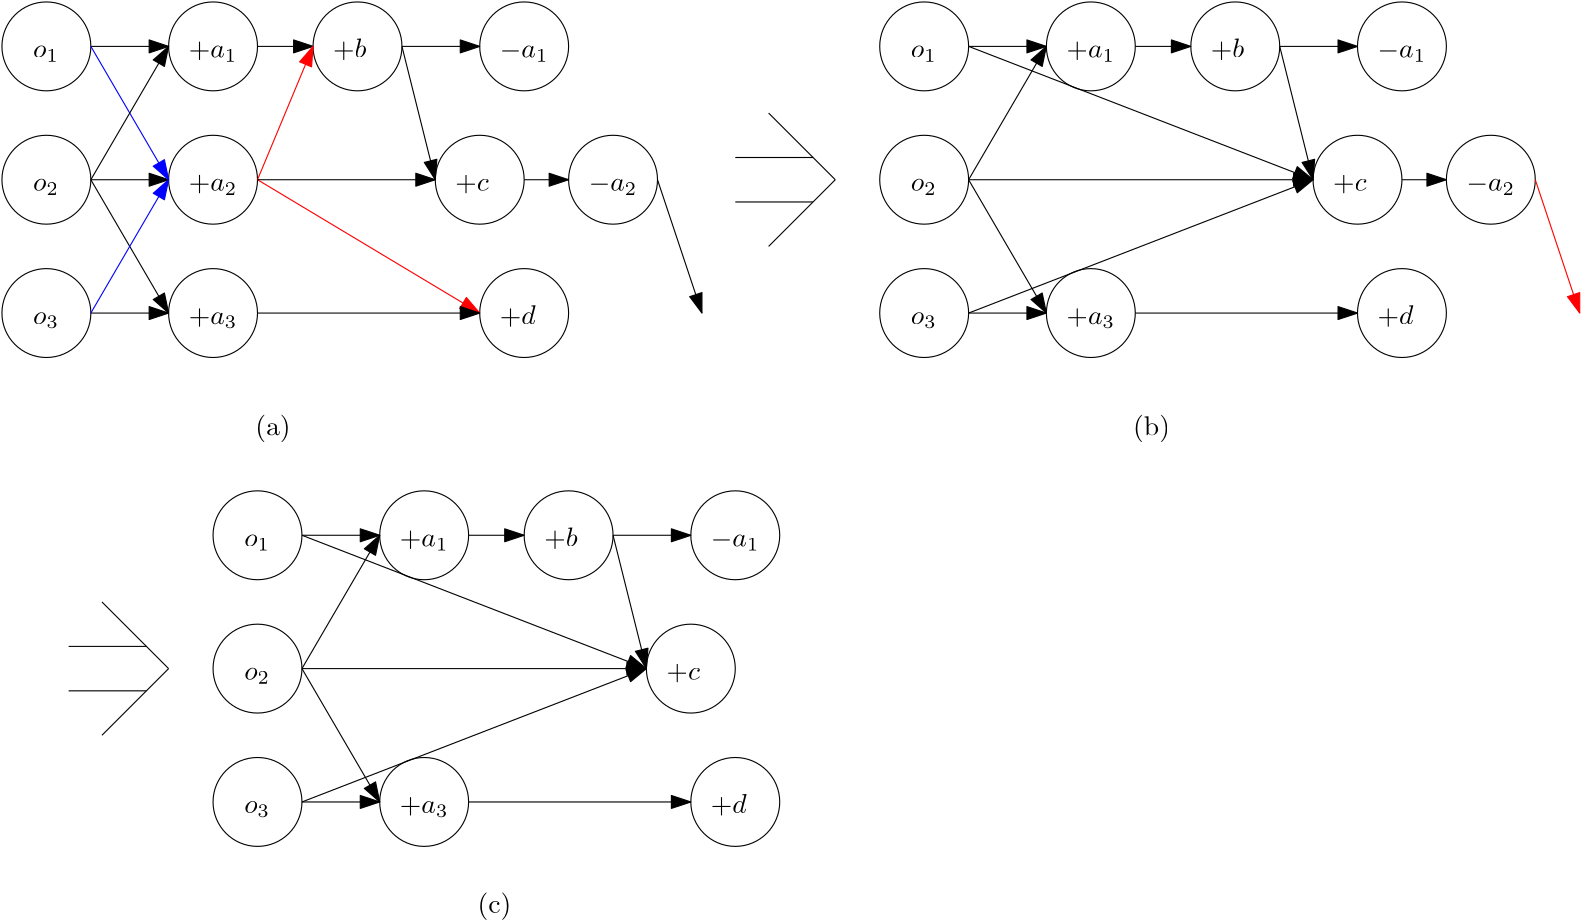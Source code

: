 <?xml version="1.0"?>
<!DOCTYPE ipe SYSTEM "ipe.dtd">
<ipe version="70107" creator="Ipe 7.1.7">
<info created="D:20151003110714" modified="D:20171229161424"/>
<preamble>\usepackage[version=0.96]{pgf}
\usepackage{tikz}
\usetikzlibrary{arrows,shapes,snakes,automata,backgrounds,petri}
\usepackage[latin1]{inputenc}
\usepackage{verbatim}</preamble>
<ipestyle name="basic">
<symbol name="arrow/arc(spx)">
<path stroke="sym-stroke" fill="sym-stroke" pen="sym-pen">
0 0 m
-1 0.333 l
-1 -0.333 l
h
</path>
</symbol>
<symbol name="arrow/farc(spx)">
<path stroke="sym-stroke" fill="white" pen="sym-pen">
0 0 m
-1 0.333 l
-1 -0.333 l
h
</path>
</symbol>
<symbol name="arrow/ptarc(spx)">
<path stroke="sym-stroke" fill="sym-stroke" pen="sym-pen">
0 0 m
-1 0.333 l
-0.8 0 l
-1 -0.333 l
h
</path>
</symbol>
<symbol name="arrow/fptarc(spx)">
<path stroke="sym-stroke" fill="white" pen="sym-pen">
0 0 m
-1 0.333 l
-0.8 0 l
-1 -0.333 l
h
</path>
</symbol>
<symbol name="mark/circle(sx)" transformations="translations">
<path fill="sym-stroke">
0.6 0 0 0.6 0 0 e
0.4 0 0 0.4 0 0 e
</path>
</symbol>
<symbol name="mark/disk(sx)" transformations="translations">
<path fill="sym-stroke">
0.6 0 0 0.6 0 0 e
</path>
</symbol>
<symbol name="mark/fdisk(sfx)" transformations="translations">
<group>
<path fill="sym-fill">
0.5 0 0 0.5 0 0 e
</path>
<path fill="sym-stroke" fillrule="eofill">
0.6 0 0 0.6 0 0 e
0.4 0 0 0.4 0 0 e
</path>
</group>
</symbol>
<symbol name="mark/box(sx)" transformations="translations">
<path fill="sym-stroke" fillrule="eofill">
-0.6 -0.6 m
0.6 -0.6 l
0.6 0.6 l
-0.6 0.6 l
h
-0.4 -0.4 m
0.4 -0.4 l
0.4 0.4 l
-0.4 0.4 l
h
</path>
</symbol>
<symbol name="mark/square(sx)" transformations="translations">
<path fill="sym-stroke">
-0.6 -0.6 m
0.6 -0.6 l
0.6 0.6 l
-0.6 0.6 l
h
</path>
</symbol>
<symbol name="mark/fsquare(sfx)" transformations="translations">
<group>
<path fill="sym-fill">
-0.5 -0.5 m
0.5 -0.5 l
0.5 0.5 l
-0.5 0.5 l
h
</path>
<path fill="sym-stroke" fillrule="eofill">
-0.6 -0.6 m
0.6 -0.6 l
0.6 0.6 l
-0.6 0.6 l
h
-0.4 -0.4 m
0.4 -0.4 l
0.4 0.4 l
-0.4 0.4 l
h
</path>
</group>
</symbol>
<symbol name="mark/cross(sx)" transformations="translations">
<group>
<path fill="sym-stroke">
-0.43 -0.57 m
0.57 0.43 l
0.43 0.57 l
-0.57 -0.43 l
h
</path>
<path fill="sym-stroke">
-0.43 0.57 m
0.57 -0.43 l
0.43 -0.57 l
-0.57 0.43 l
h
</path>
</group>
</symbol>
<symbol name="arrow/fnormal(spx)">
<path stroke="sym-stroke" fill="white" pen="sym-pen">
0 0 m
-1 0.333 l
-1 -0.333 l
h
</path>
</symbol>
<symbol name="arrow/pointed(spx)">
<path stroke="sym-stroke" fill="sym-stroke" pen="sym-pen">
0 0 m
-1 0.333 l
-0.8 0 l
-1 -0.333 l
h
</path>
</symbol>
<symbol name="arrow/fpointed(spx)">
<path stroke="sym-stroke" fill="white" pen="sym-pen">
0 0 m
-1 0.333 l
-0.8 0 l
-1 -0.333 l
h
</path>
</symbol>
<symbol name="arrow/linear(spx)">
<path stroke="sym-stroke" pen="sym-pen">
-1 0.333 m
0 0 l
-1 -0.333 l
</path>
</symbol>
<symbol name="arrow/fdouble(spx)">
<path stroke="sym-stroke" fill="white" pen="sym-pen">
0 0 m
-1 0.333 l
-1 -0.333 l
h
-1 0 m
-2 0.333 l
-2 -0.333 l
h
</path>
</symbol>
<symbol name="arrow/double(spx)">
<path stroke="sym-stroke" fill="sym-stroke" pen="sym-pen">
0 0 m
-1 0.333 l
-1 -0.333 l
h
-1 0 m
-2 0.333 l
-2 -0.333 l
h
</path>
</symbol>
<pen name="heavier" value="0.8"/>
<pen name="fat" value="1.2"/>
<pen name="ultrafat" value="2"/>
<symbolsize name="large" value="5"/>
<symbolsize name="small" value="2"/>
<symbolsize name="tiny" value="1.1"/>
<arrowsize name="large" value="10"/>
<arrowsize name="small" value="5"/>
<arrowsize name="tiny" value="3"/>
<color name="red" value="1 0 0"/>
<color name="green" value="0 1 0"/>
<color name="blue" value="0 0 1"/>
<color name="yellow" value="1 1 0"/>
<color name="orange" value="1 0.647 0"/>
<color name="gold" value="1 0.843 0"/>
<color name="purple" value="0.627 0.125 0.941"/>
<color name="gray" value="0.745"/>
<color name="brown" value="0.647 0.165 0.165"/>
<color name="navy" value="0 0 0.502"/>
<color name="pink" value="1 0.753 0.796"/>
<color name="seagreen" value="0.18 0.545 0.341"/>
<color name="turquoise" value="0.251 0.878 0.816"/>
<color name="violet" value="0.933 0.51 0.933"/>
<color name="darkblue" value="0 0 0.545"/>
<color name="darkcyan" value="0 0.545 0.545"/>
<color name="darkgray" value="0.663"/>
<color name="darkgreen" value="0 0.392 0"/>
<color name="darkmagenta" value="0.545 0 0.545"/>
<color name="darkorange" value="1 0.549 0"/>
<color name="darkred" value="0.545 0 0"/>
<color name="lightblue" value="0.678 0.847 0.902"/>
<color name="lightcyan" value="0.878 1 1"/>
<color name="lightgray" value="0.827"/>
<color name="lightgreen" value="0.565 0.933 0.565"/>
<color name="lightyellow" value="1 1 0.878"/>
<dashstyle name="dashed" value="[4] 0"/>
<dashstyle name="dotted" value="[1 3] 0"/>
<dashstyle name="dash dotted" value="[4 2 1 2] 0"/>
<dashstyle name="dash dot dotted" value="[4 2 1 2 1 2] 0"/>
<textsize name="large" value="\large"/>
<textsize name="small" value="\small"/>
<textsize name="tiny" value="\tiny"/>
<textsize name="Large" value="\Large"/>
<textsize name="LARGE" value="\LARGE"/>
<textsize name="huge" value="\huge"/>
<textsize name="Huge" value="\Huge"/>
<textsize name="footnote" value="\footnotesize"/>
<textstyle name="center" begin="\begin{center}" end="\end{center}"/>
<textstyle name="itemize" begin="\begin{itemize}" end="\end{itemize}"/>
<textstyle name="item" begin="\begin{itemize}\item{}" end="\end{itemize}"/>
<gridsize name="4 pts" value="4"/>
<gridsize name="8 pts (~3 mm)" value="8"/>
<gridsize name="16 pts (~6 mm)" value="16"/>
<gridsize name="32 pts (~12 mm)" value="32"/>
<gridsize name="10 pts (~3.5 mm)" value="10"/>
<gridsize name="20 pts (~7 mm)" value="20"/>
<gridsize name="14 pts (~5 mm)" value="14"/>
<gridsize name="28 pts (~10 mm)" value="28"/>
<gridsize name="56 pts (~20 mm)" value="56"/>
<anglesize name="90 deg" value="90"/>
<anglesize name="60 deg" value="60"/>
<anglesize name="45 deg" value="45"/>
<anglesize name="30 deg" value="30"/>
<anglesize name="22.5 deg" value="22.5"/>
<tiling name="falling" angle="-60" step="4" width="1"/>
<tiling name="rising" angle="30" step="4" width="1"/>
</ipestyle>
<page>
<layer name="alpha"/>
<view layers="alpha" active="alpha"/>
<path layer="alpha" stroke="black" arrow="normal/normal">
36 448 m
64 448 l
</path>
<path matrix="1 0 0 1 -272 64" stroke="black">
16 0 0 16 352 384 e
</path>
<text matrix="1 0 0 1 7.205 8" transformations="translations" pos="64 436" stroke="black" type="label" width="17.484" height="5.816" depth="1.49" valign="baseline">$+a_1$</text>
<path matrix="1 0 0 1 -332 64" stroke="black">
16 0 0 16 352 384 e
</path>
<text matrix="1 0 0 1 -48.795 8" transformations="translations" pos="64 436" stroke="black" type="label" width="9.298" height="4.294" depth="1.49" valign="baseline">$o_1$</text>
<path matrix="1 0 0 1 0 -48" stroke="black" arrow="normal/normal">
36 448 m
64 448 l
</path>
<path matrix="1 0 0 1 -272 16" stroke="black">
16 0 0 16 352 384 e
</path>
<text matrix="1 0 0 1 7.205 -40" transformations="translations" pos="64 436" stroke="black" type="label" width="17.484" height="5.816" depth="1.49" valign="baseline">$+a_2$</text>
<path matrix="1 0 0 1 -332 16" stroke="black">
16 0 0 16 352 384 e
</path>
<text matrix="1 0 0 1 -48.795 -40" transformations="translations" pos="64 436" stroke="black" type="label" width="9.298" height="4.294" depth="1.49" valign="baseline">$o_2$</text>
<path matrix="1 0 0 1 0 -96" stroke="black" arrow="normal/normal">
36 448 m
64 448 l
</path>
<path matrix="1 0 0 1 -272 -32" stroke="black">
16 0 0 16 352 384 e
</path>
<text matrix="1 0 0 1 7.205 -88" transformations="translations" pos="64 436" stroke="black" type="label" width="17.484" height="5.816" depth="1.49" valign="baseline">$+a_3$</text>
<path matrix="1 0 0 1 -332 -32" stroke="black">
16 0 0 16 352 384 e
</path>
<text matrix="1 0 0 1 -48.795 -88" transformations="translations" pos="64 436" stroke="black" type="label" width="9.298" height="4.294" depth="1.49" valign="baseline">$o_3$</text>
<path stroke="blue" arrow="normal/normal">
36 448 m
64 400 l
</path>
<path stroke="black" arrow="normal/normal">
36 400 m
64 448 l
</path>
<path stroke="black" arrow="normal/normal">
36 400 m
64 352 l
</path>
<path stroke="blue" arrow="normal/normal">
36 352 m
64 400 l
</path>
<path matrix="1 0 0 1 -220 64" stroke="black">
16 0 0 16 352 384 e
</path>
<text matrix="1 0 0 1 59.205 8" transformations="translations" pos="64 436" stroke="black" type="label" width="12.024" height="6.919" depth="0.83" valign="baseline">$+b$</text>
<path matrix="1 0 0 1 -160 64" stroke="black">
16 0 0 16 352 384 e
</path>
<text matrix="1 0 0 1 119.205 8" transformations="translations" pos="64 436" stroke="black" type="label" width="17.484" height="5.816" depth="1.49" valign="baseline">$-a_1$</text>
<path matrix="1 0 0 1 -160 -32" stroke="black">
16 0 0 16 352 384 e
</path>
<text matrix="1 0 0 1 119.205 -88" transformations="translations" pos="64 436" stroke="black" type="label" width="12.934" height="6.919" depth="0.83" valign="baseline">$+d$</text>
<path stroke="black" arrow="normal/normal">
96 448 m
116 448 l
</path>
<path stroke="black" arrow="normal/normal">
148 448 m
176 448 l
</path>
<path stroke="red" arrow="normal/normal">
96 400 m
116 448 l
</path>
<path stroke="red" arrow="normal/normal">
96 400 m
176 352 l
</path>
<path stroke="black" arrow="normal/normal">
96 352 m
176 352 l
</path>
<path matrix="1 0 0 1 -176 16" stroke="black">
16 0 0 16 352 384 e
</path>
<text matrix="1 0 0 1 103.205 -40" transformations="translations" pos="64 436" stroke="black" type="label" width="12.06" height="5.812" depth="0.83" valign="baseline">$+c$</text>
<path stroke="black" arrow="normal/normal">
148 448 m
160 400 l
</path>
<path stroke="black" arrow="normal/normal">
96 400 m
160 400 l
</path>
<path matrix="1 0 0 1 -128 16" stroke="black">
16 0 0 16 352 384 e
</path>
<text matrix="1 0 0 1 151.205 -40" transformations="translations" pos="64 436" stroke="black" type="label" width="17.484" height="5.816" depth="1.49" valign="baseline">$-a_2$</text>
<path matrix="1 0 0 1 -16 0" stroke="black" arrow="normal/normal">
208 400 m
224 400 l
</path>
<path stroke="black">
268 408 m
296 408 l
</path>
<path stroke="black">
268 392 m
296 392 l
</path>
<path stroke="black">
280 424 m
304 400 l
</path>
<path stroke="black">
304 400 m
280 376 l
</path>
<path matrix="1 0 0 1 316 0" stroke="black" arrow="normal/normal">
36 448 m
64 448 l
</path>
<path matrix="1 0 0 1 44 64" stroke="black">
16 0 0 16 352 384 e
</path>
<text matrix="1 0 0 1 323.205 8" transformations="translations" pos="64 436" stroke="black" type="label" width="17.484" height="5.816" depth="1.49" valign="baseline">$+a_1$</text>
<path matrix="1 0 0 1 -16 64" stroke="black">
16 0 0 16 352 384 e
</path>
<text matrix="1 0 0 1 267.205 8" transformations="translations" pos="64 436" stroke="black" type="label" width="9.298" height="4.294" depth="1.49" valign="baseline">$o_1$</text>
<path matrix="1 0 0 1 -16 16" stroke="black">
16 0 0 16 352 384 e
</path>
<text matrix="1 0 0 1 267.205 -40" transformations="translations" pos="64 436" stroke="black" type="label" width="9.298" height="4.294" depth="1.49" valign="baseline">$o_2$</text>
<path matrix="1 0 0 1 316 -96" stroke="black" arrow="normal/normal">
36 448 m
64 448 l
</path>
<path matrix="1 0 0 1 44 -32" stroke="black">
16 0 0 16 352 384 e
</path>
<text matrix="1 0 0 1 323.205 -88" transformations="translations" pos="64 436" stroke="black" type="label" width="17.484" height="5.816" depth="1.49" valign="baseline">$+a_3$</text>
<path matrix="1 0 0 1 -16 -32" stroke="black">
16 0 0 16 352 384 e
</path>
<text matrix="1 0 0 1 267.205 -88" transformations="translations" pos="64 436" stroke="black" type="label" width="9.298" height="4.294" depth="1.49" valign="baseline">$o_3$</text>
<path matrix="1 0 0 1 316 0" stroke="black" arrow="normal/normal">
36 400 m
64 448 l
</path>
<path matrix="1 0 0 1 316 0" stroke="black" arrow="normal/normal">
36 400 m
64 352 l
</path>
<path matrix="1 0 0 1 96 64" stroke="black">
16 0 0 16 352 384 e
</path>
<text matrix="1 0 0 1 375.205 8" transformations="translations" pos="64 436" stroke="black" type="label" width="12.024" height="6.919" depth="0.83" valign="baseline">$+b$</text>
<path matrix="1 0 0 1 156 64" stroke="black">
16 0 0 16 352 384 e
</path>
<text matrix="1 0 0 1 435.205 8" transformations="translations" pos="64 436" stroke="black" type="label" width="17.484" height="5.816" depth="1.49" valign="baseline">$-a_1$</text>
<path matrix="1 0 0 1 156 -32" stroke="black">
16 0 0 16 352 384 e
</path>
<text matrix="1 0 0 1 435.205 -88" transformations="translations" pos="64 436" stroke="black" type="label" width="12.934" height="6.919" depth="0.83" valign="baseline">$+d$</text>
<path matrix="1 0 0 1 316 0" stroke="black" arrow="normal/normal">
96 448 m
116 448 l
</path>
<path matrix="1 0 0 1 316 0" stroke="black" arrow="normal/normal">
148 448 m
176 448 l
</path>
<path matrix="1 0 0 1 316 0" stroke="black" arrow="normal/normal">
96 352 m
176 352 l
</path>
<path matrix="1 0 0 1 140 16" stroke="black">
16 0 0 16 352 384 e
</path>
<text matrix="1 0 0 1 419.205 -40" transformations="translations" pos="64 436" stroke="black" type="label" width="12.06" height="5.812" depth="0.83" valign="baseline">$+c$</text>
<path matrix="1 0 0 1 316 0" stroke="black" arrow="normal/normal">
148 448 m
160 400 l
</path>
<path matrix="1 0 0 1 188 16" stroke="black">
16 0 0 16 352 384 e
</path>
<text matrix="1 0 0 1 467.205 -40" transformations="translations" pos="64 436" stroke="black" type="label" width="17.484" height="5.816" depth="1.49" valign="baseline">$-a_2$</text>
<path matrix="1 0 0 1 300 0" stroke="black" arrow="normal/normal">
208 400 m
224 400 l
</path>
<path stroke="black" arrow="normal/normal">
352 448 m
476 400 l
</path>
<path stroke="black" arrow="normal/normal">
352 400 m
476 400 l
</path>
<path stroke="black" arrow="normal/normal">
352 352 m
476 400 l
</path>
<path stroke="black" arrow="normal/normal">
240 400 m
256 352 l
</path>
<path matrix="1 0 0 1 316 0" stroke="red" arrow="normal/normal">
240 400 m
256 352 l
</path>
<path matrix="1 0 0 1 -240 -176" stroke="black">
268 408 m
296 408 l
</path>
<path matrix="1 0 0 1 -240 -176" stroke="black">
268 392 m
296 392 l
</path>
<path matrix="1 0 0 1 -240 -176" stroke="black">
280 424 m
304 400 l
</path>
<path matrix="1 0 0 1 -240 -176" stroke="black">
304 400 m
280 376 l
</path>
<path matrix="1 0 0 1 76 -176" stroke="black" arrow="normal/normal">
36 448 m
64 448 l
</path>
<path matrix="1 0 0 1 -196 -112" stroke="black">
16 0 0 16 352 384 e
</path>
<text matrix="1 0 0 1 83.205 -168" transformations="translations" pos="64 436" stroke="black" type="label" width="17.484" height="5.816" depth="1.49" valign="baseline">$+a_1$</text>
<path matrix="1 0 0 1 -256 -112" stroke="black">
16 0 0 16 352 384 e
</path>
<text matrix="1 0 0 1 27.205 -168" transformations="translations" pos="64 436" stroke="black" type="label" width="9.298" height="4.294" depth="1.49" valign="baseline">$o_1$</text>
<path matrix="1 0 0 1 -256 -160" stroke="black">
16 0 0 16 352 384 e
</path>
<text matrix="1 0 0 1 27.205 -216" transformations="translations" pos="64 436" stroke="black" type="label" width="9.298" height="4.294" depth="1.49" valign="baseline">$o_2$</text>
<path matrix="1 0 0 1 76 -272" stroke="black" arrow="normal/normal">
36 448 m
64 448 l
</path>
<path matrix="1 0 0 1 -196 -208" stroke="black">
16 0 0 16 352 384 e
</path>
<text matrix="1 0 0 1 83.205 -264" transformations="translations" pos="64 436" stroke="black" type="label" width="17.484" height="5.816" depth="1.49" valign="baseline">$+a_3$</text>
<path matrix="1 0 0 1 -256 -208" stroke="black">
16 0 0 16 352 384 e
</path>
<text matrix="1 0 0 1 27.205 -264" transformations="translations" pos="64 436" stroke="black" type="label" width="9.298" height="4.294" depth="1.49" valign="baseline">$o_3$</text>
<path matrix="1 0 0 1 76 -176" stroke="black" arrow="normal/normal">
36 400 m
64 448 l
</path>
<path matrix="1 0 0 1 76 -176" stroke="black" arrow="normal/normal">
36 400 m
64 352 l
</path>
<path matrix="1 0 0 1 -144 -112" stroke="black">
16 0 0 16 352 384 e
</path>
<text matrix="1 0 0 1 135.205 -168" transformations="translations" pos="64 436" stroke="black" type="label" width="12.024" height="6.919" depth="0.83" valign="baseline">$+b$</text>
<path matrix="1 0 0 1 -84 -112" stroke="black">
16 0 0 16 352 384 e
</path>
<text matrix="1 0 0 1 195.205 -168" transformations="translations" pos="64 436" stroke="black" type="label" width="17.484" height="5.816" depth="1.49" valign="baseline">$-a_1$</text>
<path matrix="1 0 0 1 -84 -208" stroke="black">
16 0 0 16 352 384 e
</path>
<text matrix="1 0 0 1 195.205 -264" transformations="translations" pos="64 436" stroke="black" type="label" width="12.934" height="6.919" depth="0.83" valign="baseline">$+d$</text>
<path matrix="1 0 0 1 76 -176" stroke="black" arrow="normal/normal">
96 448 m
116 448 l
</path>
<path matrix="1 0 0 1 76 -176" stroke="black" arrow="normal/normal">
148 448 m
176 448 l
</path>
<path matrix="1 0 0 1 76 -176" stroke="black" arrow="normal/normal">
96 352 m
176 352 l
</path>
<path matrix="1 0 0 1 -100 -160" stroke="black">
16 0 0 16 352 384 e
</path>
<text matrix="1 0 0 1 179.205 -216" transformations="translations" pos="64 436" stroke="black" type="label" width="12.06" height="5.812" depth="0.83" valign="baseline">$+c$</text>
<path matrix="1 0 0 1 76 -176" stroke="black" arrow="normal/normal">
148 448 m
160 400 l
</path>
<path matrix="1 0 0 1 -240 -176" stroke="black" arrow="normal/normal">
352 448 m
476 400 l
</path>
<path matrix="1 0 0 1 -240 -176" stroke="black" arrow="normal/normal">
352 400 m
476 400 l
</path>
<path matrix="1 0 0 1 -240 -176" stroke="black" arrow="normal/normal">
352 352 m
476 400 l
</path>
<text matrix="1 0 0 1 31.205 -128" transformations="translations" pos="64 436" stroke="black" type="label" width="12.73" height="7.473" depth="2.49" valign="baseline">(a)</text>
<text matrix="1 0 0 1 347.205 -128" transformations="translations" pos="64 436" stroke="black" type="label" width="13.284" height="7.473" depth="2.49" valign="baseline">(b)</text>
<text matrix="1 0 0 1 111.205 -300" transformations="translations" pos="64 436" stroke="black" type="label" width="12.177" height="7.473" depth="2.49" valign="baseline">(c)</text>
</page>
</ipe>
